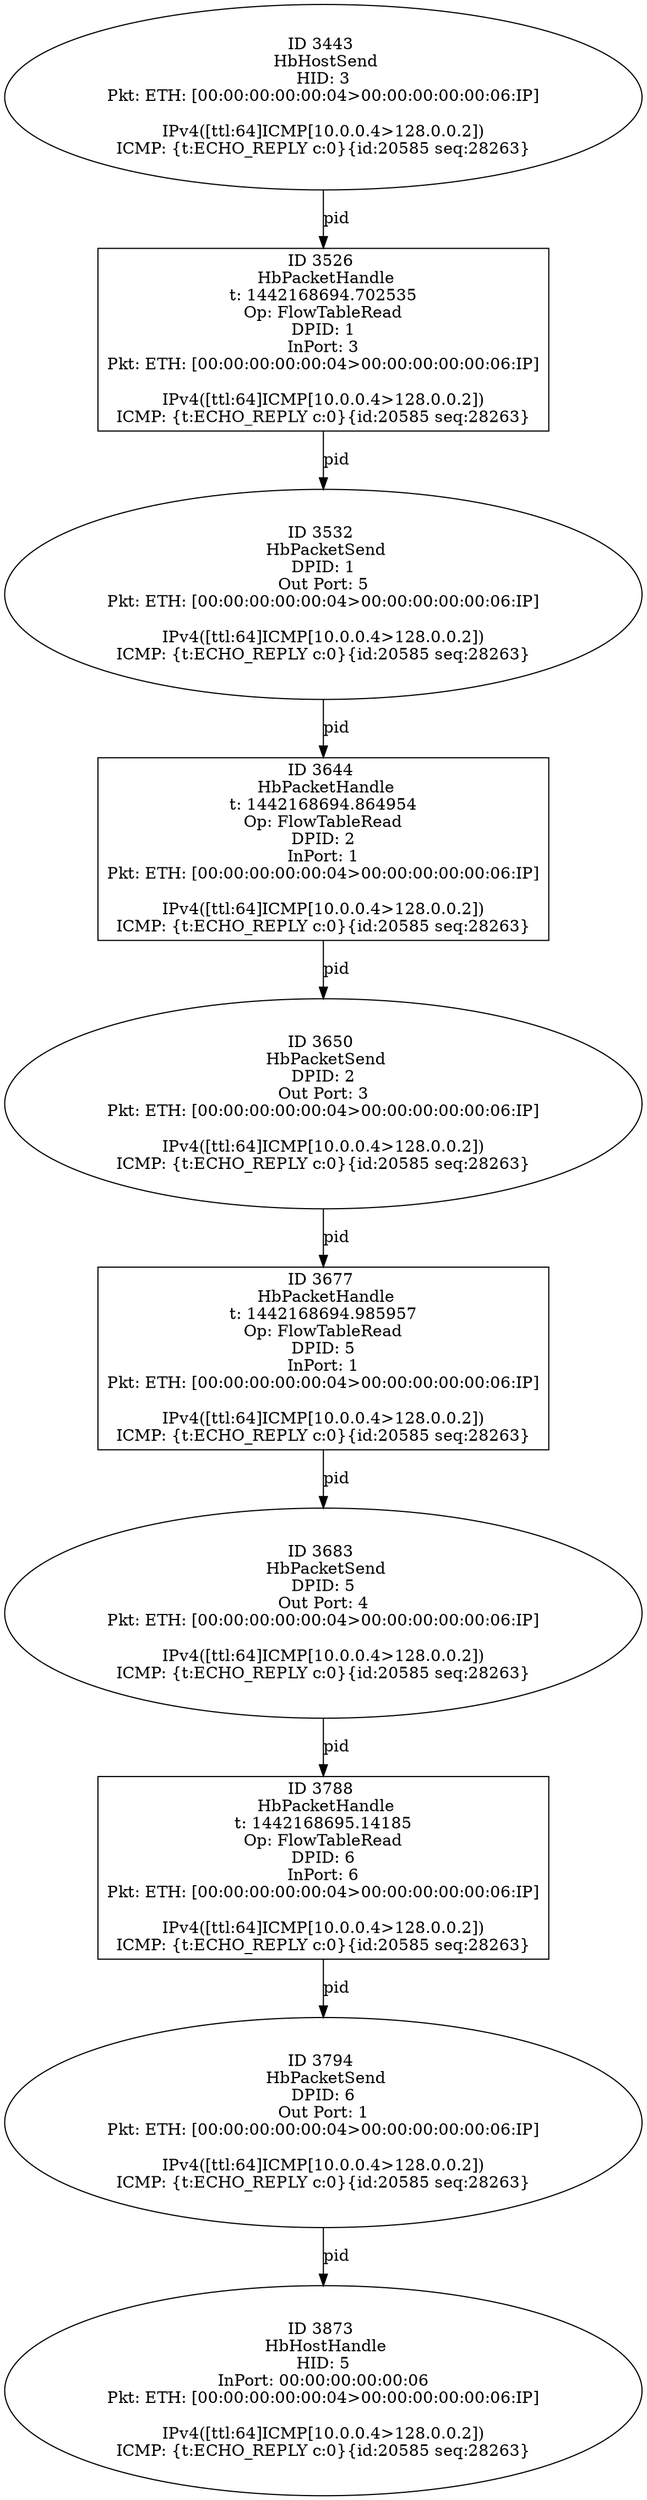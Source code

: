 strict digraph G {
3873 [shape=oval, event=<hb_events.HbHostHandle object at 0x1079e7610>, label="ID 3873 
 HbHostHandle
HID: 5
InPort: 00:00:00:00:00:06
Pkt: ETH: [00:00:00:00:00:04>00:00:00:00:00:06:IP]

IPv4([ttl:64]ICMP[10.0.0.4>128.0.0.2])
ICMP: {t:ECHO_REPLY c:0}{id:20585 seq:28263}"];
3650 [shape=oval, event=<hb_events.HbPacketSend object at 0x107922c90>, label="ID 3650 
 HbPacketSend
DPID: 2
Out Port: 3
Pkt: ETH: [00:00:00:00:00:04>00:00:00:00:00:06:IP]

IPv4([ttl:64]ICMP[10.0.0.4>128.0.0.2])
ICMP: {t:ECHO_REPLY c:0}{id:20585 seq:28263}"];
3683 [shape=oval, event=<hb_events.HbPacketSend object at 0x107938950>, label="ID 3683 
 HbPacketSend
DPID: 5
Out Port: 4
Pkt: ETH: [00:00:00:00:00:04>00:00:00:00:00:06:IP]

IPv4([ttl:64]ICMP[10.0.0.4>128.0.0.2])
ICMP: {t:ECHO_REPLY c:0}{id:20585 seq:28263}"];
3526 [shape=box, event=<hb_events.HbPacketHandle object at 0x1078af6d0>, label="ID 3526 
 HbPacketHandle
t: 1442168694.702535
Op: FlowTableRead
DPID: 1
InPort: 3
Pkt: ETH: [00:00:00:00:00:04>00:00:00:00:00:06:IP]

IPv4([ttl:64]ICMP[10.0.0.4>128.0.0.2])
ICMP: {t:ECHO_REPLY c:0}{id:20585 seq:28263}"];
3788 [shape=box, event=<hb_events.HbPacketHandle object at 0x107997c10>, label="ID 3788 
 HbPacketHandle
t: 1442168695.14185
Op: FlowTableRead
DPID: 6
InPort: 6
Pkt: ETH: [00:00:00:00:00:04>00:00:00:00:00:06:IP]

IPv4([ttl:64]ICMP[10.0.0.4>128.0.0.2])
ICMP: {t:ECHO_REPLY c:0}{id:20585 seq:28263}"];
3532 [shape=oval, event=<hb_events.HbPacketSend object at 0x1078b6e50>, label="ID 3532 
 HbPacketSend
DPID: 1
Out Port: 5
Pkt: ETH: [00:00:00:00:00:04>00:00:00:00:00:06:IP]

IPv4([ttl:64]ICMP[10.0.0.4>128.0.0.2])
ICMP: {t:ECHO_REPLY c:0}{id:20585 seq:28263}"];
3794 [shape=oval, event=<hb_events.HbPacketSend object at 0x107997390>, label="ID 3794 
 HbPacketSend
DPID: 6
Out Port: 1
Pkt: ETH: [00:00:00:00:00:04>00:00:00:00:00:06:IP]

IPv4([ttl:64]ICMP[10.0.0.4>128.0.0.2])
ICMP: {t:ECHO_REPLY c:0}{id:20585 seq:28263}"];
3443 [shape=oval, event=<hb_events.HbHostSend object at 0x107875810>, label="ID 3443 
 HbHostSend
HID: 3
Pkt: ETH: [00:00:00:00:00:04>00:00:00:00:00:06:IP]

IPv4([ttl:64]ICMP[10.0.0.4>128.0.0.2])
ICMP: {t:ECHO_REPLY c:0}{id:20585 seq:28263}"];
3644 [shape=box, event=<hb_events.HbPacketHandle object at 0x107914390>, label="ID 3644 
 HbPacketHandle
t: 1442168694.864954
Op: FlowTableRead
DPID: 2
InPort: 1
Pkt: ETH: [00:00:00:00:00:04>00:00:00:00:00:06:IP]

IPv4([ttl:64]ICMP[10.0.0.4>128.0.0.2])
ICMP: {t:ECHO_REPLY c:0}{id:20585 seq:28263}"];
3677 [shape=box, event=<hb_events.HbPacketHandle object at 0x10793fed0>, label="ID 3677 
 HbPacketHandle
t: 1442168694.985957
Op: FlowTableRead
DPID: 5
InPort: 1
Pkt: ETH: [00:00:00:00:00:04>00:00:00:00:00:06:IP]

IPv4([ttl:64]ICMP[10.0.0.4>128.0.0.2])
ICMP: {t:ECHO_REPLY c:0}{id:20585 seq:28263}"];
3650 -> 3677  [rel=pid, label=pid];
3683 -> 3788  [rel=pid, label=pid];
3526 -> 3532  [rel=pid, label=pid];
3788 -> 3794  [rel=pid, label=pid];
3532 -> 3644  [rel=pid, label=pid];
3794 -> 3873  [rel=pid, label=pid];
3443 -> 3526  [rel=pid, label=pid];
3644 -> 3650  [rel=pid, label=pid];
3677 -> 3683  [rel=pid, label=pid];
}
